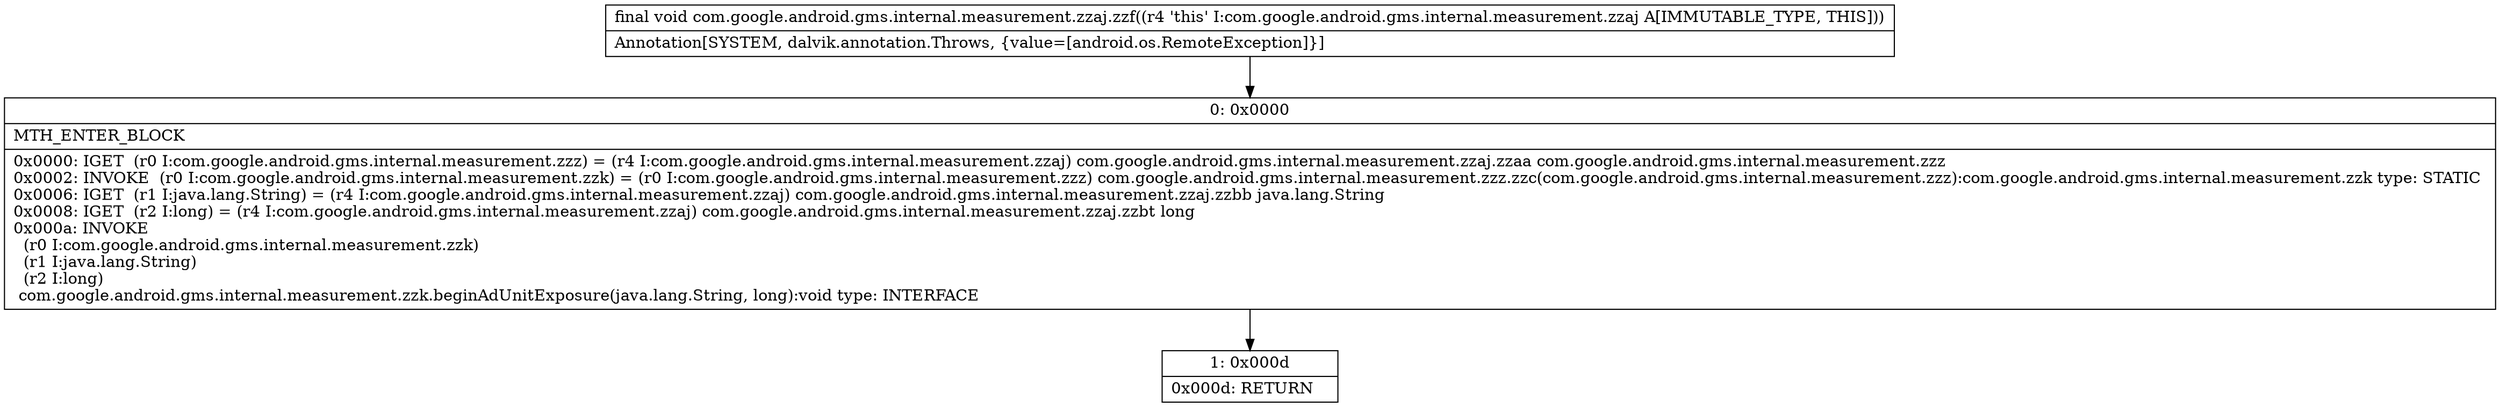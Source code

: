 digraph "CFG forcom.google.android.gms.internal.measurement.zzaj.zzf()V" {
Node_0 [shape=record,label="{0\:\ 0x0000|MTH_ENTER_BLOCK\l|0x0000: IGET  (r0 I:com.google.android.gms.internal.measurement.zzz) = (r4 I:com.google.android.gms.internal.measurement.zzaj) com.google.android.gms.internal.measurement.zzaj.zzaa com.google.android.gms.internal.measurement.zzz \l0x0002: INVOKE  (r0 I:com.google.android.gms.internal.measurement.zzk) = (r0 I:com.google.android.gms.internal.measurement.zzz) com.google.android.gms.internal.measurement.zzz.zzc(com.google.android.gms.internal.measurement.zzz):com.google.android.gms.internal.measurement.zzk type: STATIC \l0x0006: IGET  (r1 I:java.lang.String) = (r4 I:com.google.android.gms.internal.measurement.zzaj) com.google.android.gms.internal.measurement.zzaj.zzbb java.lang.String \l0x0008: IGET  (r2 I:long) = (r4 I:com.google.android.gms.internal.measurement.zzaj) com.google.android.gms.internal.measurement.zzaj.zzbt long \l0x000a: INVOKE  \l  (r0 I:com.google.android.gms.internal.measurement.zzk)\l  (r1 I:java.lang.String)\l  (r2 I:long)\l com.google.android.gms.internal.measurement.zzk.beginAdUnitExposure(java.lang.String, long):void type: INTERFACE \l}"];
Node_1 [shape=record,label="{1\:\ 0x000d|0x000d: RETURN   \l}"];
MethodNode[shape=record,label="{final void com.google.android.gms.internal.measurement.zzaj.zzf((r4 'this' I:com.google.android.gms.internal.measurement.zzaj A[IMMUTABLE_TYPE, THIS]))  | Annotation[SYSTEM, dalvik.annotation.Throws, \{value=[android.os.RemoteException]\}]\l}"];
MethodNode -> Node_0;
Node_0 -> Node_1;
}

